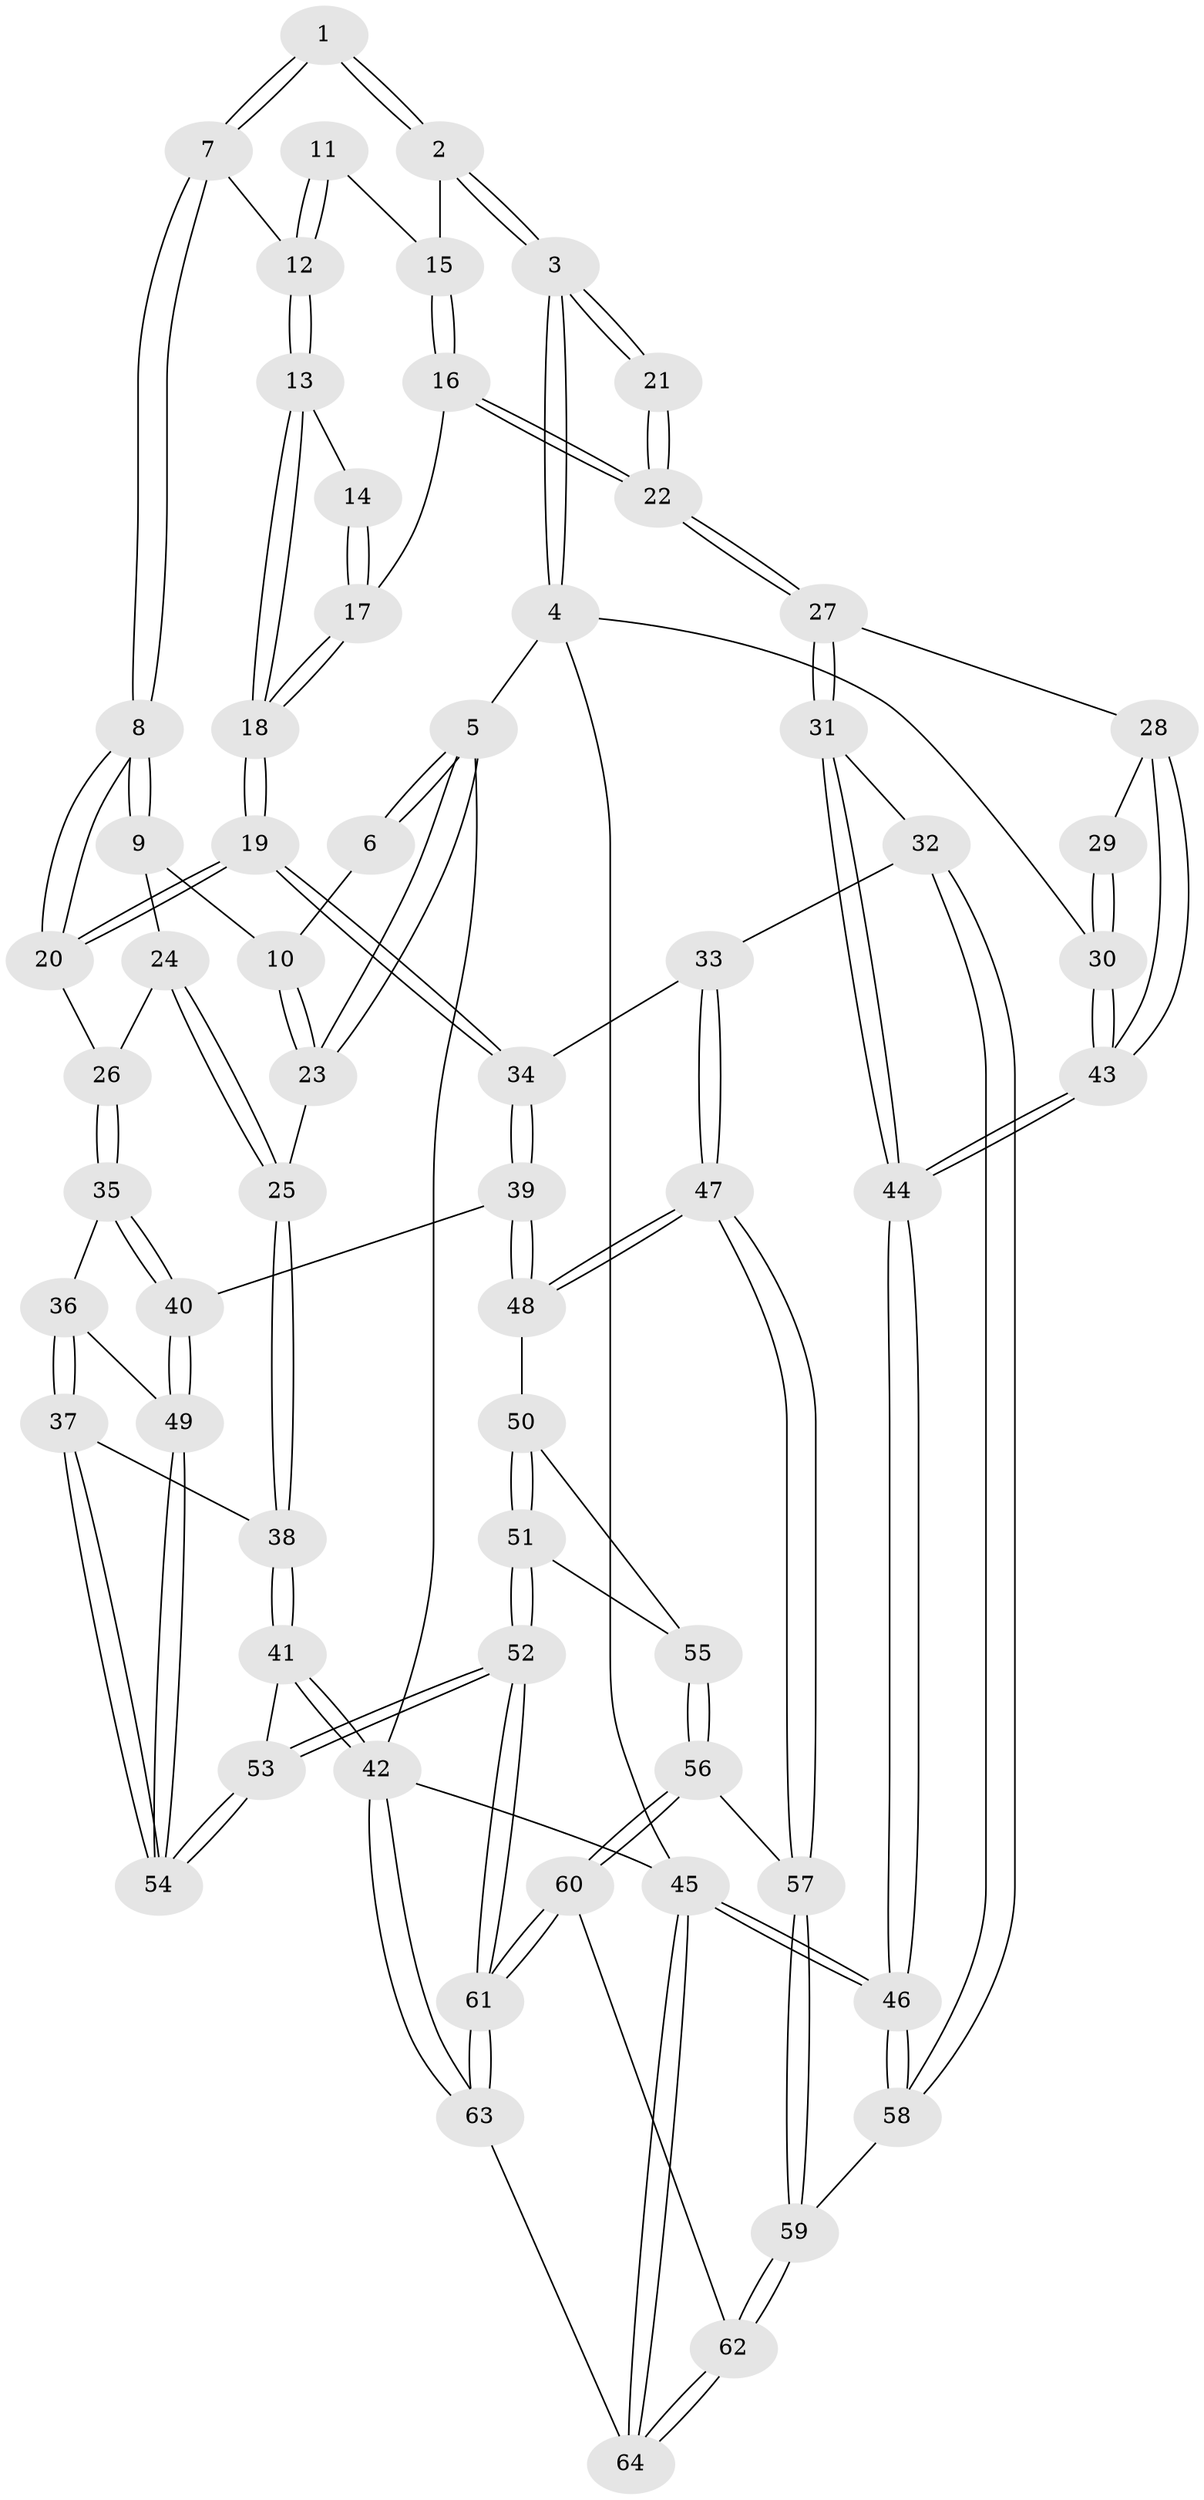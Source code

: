 // coarse degree distribution, {2: 0.05263157894736842, 4: 0.21052631578947367, 5: 0.4473684210526316, 3: 0.15789473684210525, 6: 0.10526315789473684, 7: 0.02631578947368421}
// Generated by graph-tools (version 1.1) at 2025/06/03/04/25 22:06:43]
// undirected, 64 vertices, 157 edges
graph export_dot {
graph [start="1"]
  node [color=gray90,style=filled];
  1 [pos="+0.4607928622123297+0"];
  2 [pos="+0.9380047437002147+0"];
  3 [pos="+1+0"];
  4 [pos="+1+0"];
  5 [pos="+0+0"];
  6 [pos="+0.2210420315144326+0"];
  7 [pos="+0.4708738387889425+0.11937201952418665"];
  8 [pos="+0.2696365937993819+0.21176283905361243"];
  9 [pos="+0.2037542547970119+0.10528348996592718"];
  10 [pos="+0.19823534228882084+0.0885476480406474"];
  11 [pos="+0.8444250918335912+0"];
  12 [pos="+0.4717814973328255+0.11980554394209919"];
  13 [pos="+0.48948016995811555+0.1320535233526733"];
  14 [pos="+0.5954243394740953+0.1396365854403405"];
  15 [pos="+0.8562559788221481+0"];
  16 [pos="+0.677005479491443+0.30471584549057"];
  17 [pos="+0.6515544144509945+0.30545151736947845"];
  18 [pos="+0.5530303132449984+0.34802917506258213"];
  19 [pos="+0.5270909834689919+0.3716034674197978"];
  20 [pos="+0.2712238096696096+0.23994677332199982"];
  21 [pos="+0.9671853169022608+0.15385310789099804"];
  22 [pos="+0.7570878029419605+0.34710360270545726"];
  23 [pos="+0+0.1279420770177852"];
  24 [pos="+0+0.2602452720825809"];
  25 [pos="+0+0.28353771160231395"];
  26 [pos="+0.2121286824061045+0.34929442089385726"];
  27 [pos="+0.8250094903982989+0.4729943289272075"];
  28 [pos="+0.8467586285120168+0.46092556152361197"];
  29 [pos="+0.9247378646622938+0.3601484299617336"];
  30 [pos="+1+0.3901153993434667"];
  31 [pos="+0.8186786759999247+0.5135183068219856"];
  32 [pos="+0.7801116519650937+0.5813813290338113"];
  33 [pos="+0.7115691389073385+0.5891806852191324"];
  34 [pos="+0.5158870659006274+0.45559078184010987"];
  35 [pos="+0.207078863025228+0.3724916353169095"];
  36 [pos="+0.011964158977937664+0.5387139216533432"];
  37 [pos="+0+0.5564755213027311"];
  38 [pos="+0+0.5829612882229024"];
  39 [pos="+0.3929205772461048+0.5769041670669236"];
  40 [pos="+0.3839179580888902+0.5767545743424584"];
  41 [pos="+0+0.7183351026957606"];
  42 [pos="+0+1"];
  43 [pos="+1+0.40200381894349224"];
  44 [pos="+1+0.6211365419789374"];
  45 [pos="+1+1"];
  46 [pos="+1+0.8182093131638665"];
  47 [pos="+0.6020141669761656+0.698351263504543"];
  48 [pos="+0.40634922356637804+0.5948987751234307"];
  49 [pos="+0.2791879005057537+0.6528745248928132"];
  50 [pos="+0.40645658020245146+0.5954681798388899"];
  51 [pos="+0.3844066487276426+0.7777759714817087"];
  52 [pos="+0.2837264902091843+0.9525976662105471"];
  53 [pos="+0.23368777181629757+0.8645226845771979"];
  54 [pos="+0.24173748036774953+0.7841591059604877"];
  55 [pos="+0.456924504204991+0.7454633559899929"];
  56 [pos="+0.5048101648815023+0.811673961612962"];
  57 [pos="+0.5994375062395235+0.7287280568693194"];
  58 [pos="+0.8844748903510055+0.7865541165220206"];
  59 [pos="+0.7555044373652258+0.9102426947398414"];
  60 [pos="+0.496453948028278+0.8390276563870199"];
  61 [pos="+0.2914948451128873+0.9722881079331537"];
  62 [pos="+0.7197261015841494+0.9934090314572337"];
  63 [pos="+0.28510123772698126+1"];
  64 [pos="+0.7011244845167869+1"];
  1 -- 2;
  1 -- 2;
  1 -- 7;
  1 -- 7;
  2 -- 3;
  2 -- 3;
  2 -- 15;
  3 -- 4;
  3 -- 4;
  3 -- 21;
  3 -- 21;
  4 -- 5;
  4 -- 30;
  4 -- 45;
  5 -- 6;
  5 -- 6;
  5 -- 23;
  5 -- 23;
  5 -- 42;
  6 -- 10;
  7 -- 8;
  7 -- 8;
  7 -- 12;
  8 -- 9;
  8 -- 9;
  8 -- 20;
  8 -- 20;
  9 -- 10;
  9 -- 24;
  10 -- 23;
  10 -- 23;
  11 -- 12;
  11 -- 12;
  11 -- 15;
  12 -- 13;
  12 -- 13;
  13 -- 14;
  13 -- 18;
  13 -- 18;
  14 -- 17;
  14 -- 17;
  15 -- 16;
  15 -- 16;
  16 -- 17;
  16 -- 22;
  16 -- 22;
  17 -- 18;
  17 -- 18;
  18 -- 19;
  18 -- 19;
  19 -- 20;
  19 -- 20;
  19 -- 34;
  19 -- 34;
  20 -- 26;
  21 -- 22;
  21 -- 22;
  22 -- 27;
  22 -- 27;
  23 -- 25;
  24 -- 25;
  24 -- 25;
  24 -- 26;
  25 -- 38;
  25 -- 38;
  26 -- 35;
  26 -- 35;
  27 -- 28;
  27 -- 31;
  27 -- 31;
  28 -- 29;
  28 -- 43;
  28 -- 43;
  29 -- 30;
  29 -- 30;
  30 -- 43;
  30 -- 43;
  31 -- 32;
  31 -- 44;
  31 -- 44;
  32 -- 33;
  32 -- 58;
  32 -- 58;
  33 -- 34;
  33 -- 47;
  33 -- 47;
  34 -- 39;
  34 -- 39;
  35 -- 36;
  35 -- 40;
  35 -- 40;
  36 -- 37;
  36 -- 37;
  36 -- 49;
  37 -- 38;
  37 -- 54;
  37 -- 54;
  38 -- 41;
  38 -- 41;
  39 -- 40;
  39 -- 48;
  39 -- 48;
  40 -- 49;
  40 -- 49;
  41 -- 42;
  41 -- 42;
  41 -- 53;
  42 -- 63;
  42 -- 63;
  42 -- 45;
  43 -- 44;
  43 -- 44;
  44 -- 46;
  44 -- 46;
  45 -- 46;
  45 -- 46;
  45 -- 64;
  45 -- 64;
  46 -- 58;
  46 -- 58;
  47 -- 48;
  47 -- 48;
  47 -- 57;
  47 -- 57;
  48 -- 50;
  49 -- 54;
  49 -- 54;
  50 -- 51;
  50 -- 51;
  50 -- 55;
  51 -- 52;
  51 -- 52;
  51 -- 55;
  52 -- 53;
  52 -- 53;
  52 -- 61;
  52 -- 61;
  53 -- 54;
  53 -- 54;
  55 -- 56;
  55 -- 56;
  56 -- 57;
  56 -- 60;
  56 -- 60;
  57 -- 59;
  57 -- 59;
  58 -- 59;
  59 -- 62;
  59 -- 62;
  60 -- 61;
  60 -- 61;
  60 -- 62;
  61 -- 63;
  61 -- 63;
  62 -- 64;
  62 -- 64;
  63 -- 64;
}
